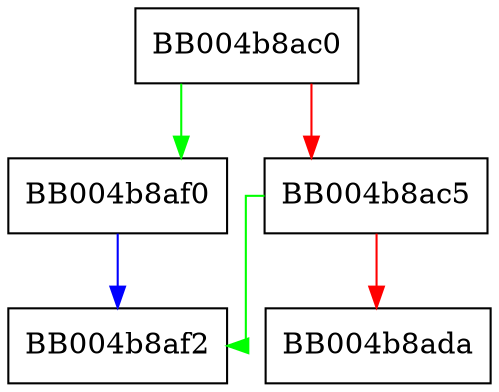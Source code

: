 digraph ossl_qrl_enc_level_set_get {
  node [shape="box"];
  graph [splines=ortho];
  BB004b8ac0 -> BB004b8af0 [color="green"];
  BB004b8ac0 -> BB004b8ac5 [color="red"];
  BB004b8ac5 -> BB004b8af2 [color="green"];
  BB004b8ac5 -> BB004b8ada [color="red"];
  BB004b8af0 -> BB004b8af2 [color="blue"];
}